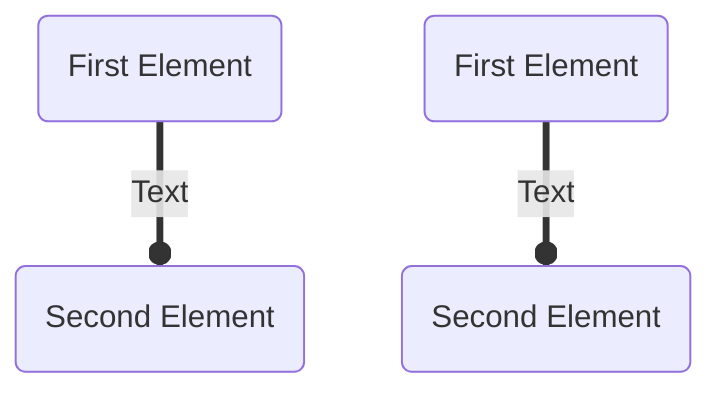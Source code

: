 flowchart
    _1_from(First Element)== Text ==o_1_to(Second Element)
%% Another Solution
    _2_from(First Element)==o|Text|_2_to(Second Element)
